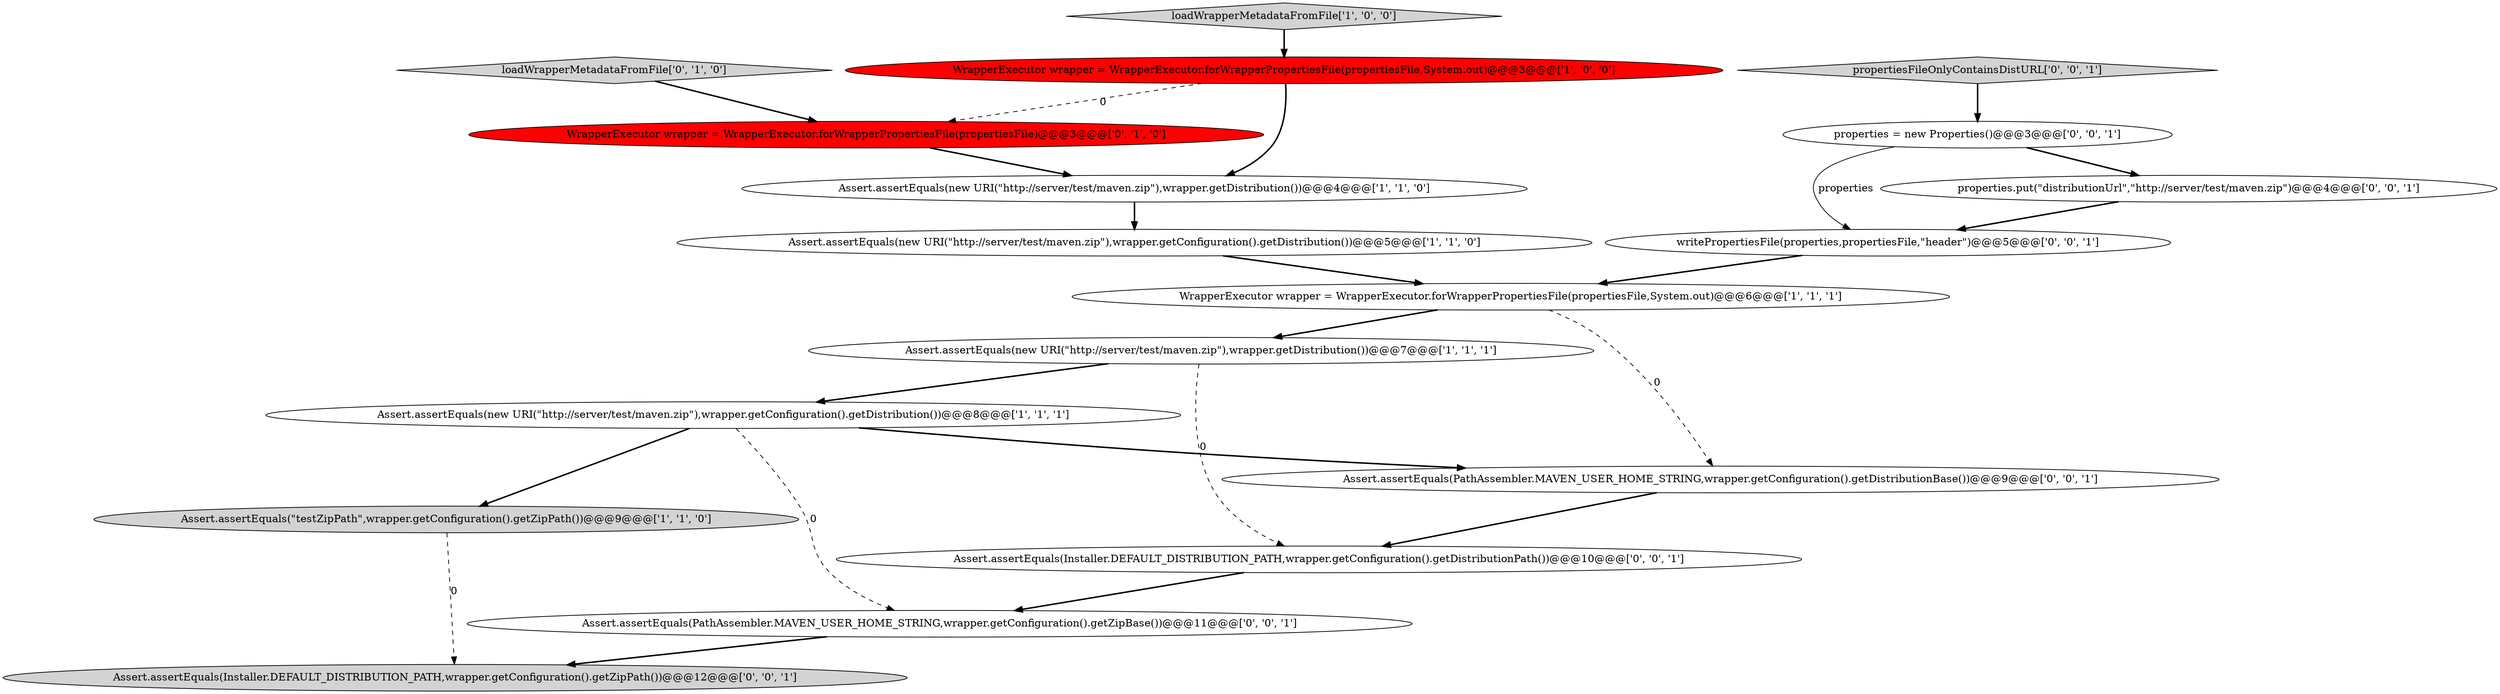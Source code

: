 digraph {
8 [style = filled, label = "loadWrapperMetadataFromFile['0', '1', '0']", fillcolor = lightgray, shape = diamond image = "AAA0AAABBB2BBB"];
5 [style = filled, label = "loadWrapperMetadataFromFile['1', '0', '0']", fillcolor = lightgray, shape = diamond image = "AAA0AAABBB1BBB"];
6 [style = filled, label = "Assert.assertEquals(\"testZipPath\",wrapper.getConfiguration().getZipPath())@@@9@@@['1', '1', '0']", fillcolor = lightgray, shape = ellipse image = "AAA0AAABBB1BBB"];
1 [style = filled, label = "WrapperExecutor wrapper = WrapperExecutor.forWrapperPropertiesFile(propertiesFile,System.out)@@@6@@@['1', '1', '1']", fillcolor = white, shape = ellipse image = "AAA0AAABBB1BBB"];
15 [style = filled, label = "Assert.assertEquals(PathAssembler.MAVEN_USER_HOME_STRING,wrapper.getConfiguration().getZipBase())@@@11@@@['0', '0', '1']", fillcolor = white, shape = ellipse image = "AAA0AAABBB3BBB"];
17 [style = filled, label = "properties.put(\"distributionUrl\",\"http://server/test/maven.zip\")@@@4@@@['0', '0', '1']", fillcolor = white, shape = ellipse image = "AAA0AAABBB3BBB"];
13 [style = filled, label = "properties = new Properties()@@@3@@@['0', '0', '1']", fillcolor = white, shape = ellipse image = "AAA0AAABBB3BBB"];
11 [style = filled, label = "Assert.assertEquals(Installer.DEFAULT_DISTRIBUTION_PATH,wrapper.getConfiguration().getDistributionPath())@@@10@@@['0', '0', '1']", fillcolor = white, shape = ellipse image = "AAA0AAABBB3BBB"];
14 [style = filled, label = "propertiesFileOnlyContainsDistURL['0', '0', '1']", fillcolor = lightgray, shape = diamond image = "AAA0AAABBB3BBB"];
0 [style = filled, label = "Assert.assertEquals(new URI(\"http://server/test/maven.zip\"),wrapper.getConfiguration().getDistribution())@@@5@@@['1', '1', '0']", fillcolor = white, shape = ellipse image = "AAA0AAABBB1BBB"];
9 [style = filled, label = "WrapperExecutor wrapper = WrapperExecutor.forWrapperPropertiesFile(propertiesFile)@@@3@@@['0', '1', '0']", fillcolor = red, shape = ellipse image = "AAA1AAABBB2BBB"];
10 [style = filled, label = "writePropertiesFile(properties,propertiesFile,\"header\")@@@5@@@['0', '0', '1']", fillcolor = white, shape = ellipse image = "AAA0AAABBB3BBB"];
16 [style = filled, label = "Assert.assertEquals(Installer.DEFAULT_DISTRIBUTION_PATH,wrapper.getConfiguration().getZipPath())@@@12@@@['0', '0', '1']", fillcolor = lightgray, shape = ellipse image = "AAA0AAABBB3BBB"];
4 [style = filled, label = "WrapperExecutor wrapper = WrapperExecutor.forWrapperPropertiesFile(propertiesFile,System.out)@@@3@@@['1', '0', '0']", fillcolor = red, shape = ellipse image = "AAA1AAABBB1BBB"];
2 [style = filled, label = "Assert.assertEquals(new URI(\"http://server/test/maven.zip\"),wrapper.getDistribution())@@@4@@@['1', '1', '0']", fillcolor = white, shape = ellipse image = "AAA0AAABBB1BBB"];
7 [style = filled, label = "Assert.assertEquals(new URI(\"http://server/test/maven.zip\"),wrapper.getConfiguration().getDistribution())@@@8@@@['1', '1', '1']", fillcolor = white, shape = ellipse image = "AAA0AAABBB1BBB"];
3 [style = filled, label = "Assert.assertEquals(new URI(\"http://server/test/maven.zip\"),wrapper.getDistribution())@@@7@@@['1', '1', '1']", fillcolor = white, shape = ellipse image = "AAA0AAABBB1BBB"];
12 [style = filled, label = "Assert.assertEquals(PathAssembler.MAVEN_USER_HOME_STRING,wrapper.getConfiguration().getDistributionBase())@@@9@@@['0', '0', '1']", fillcolor = white, shape = ellipse image = "AAA0AAABBB3BBB"];
17->10 [style = bold, label=""];
9->2 [style = bold, label=""];
7->12 [style = bold, label=""];
12->11 [style = bold, label=""];
1->3 [style = bold, label=""];
4->2 [style = bold, label=""];
15->16 [style = bold, label=""];
11->15 [style = bold, label=""];
13->10 [style = solid, label="properties"];
1->12 [style = dashed, label="0"];
4->9 [style = dashed, label="0"];
13->17 [style = bold, label=""];
2->0 [style = bold, label=""];
6->16 [style = dashed, label="0"];
3->7 [style = bold, label=""];
0->1 [style = bold, label=""];
5->4 [style = bold, label=""];
7->6 [style = bold, label=""];
8->9 [style = bold, label=""];
7->15 [style = dashed, label="0"];
14->13 [style = bold, label=""];
10->1 [style = bold, label=""];
3->11 [style = dashed, label="0"];
}
